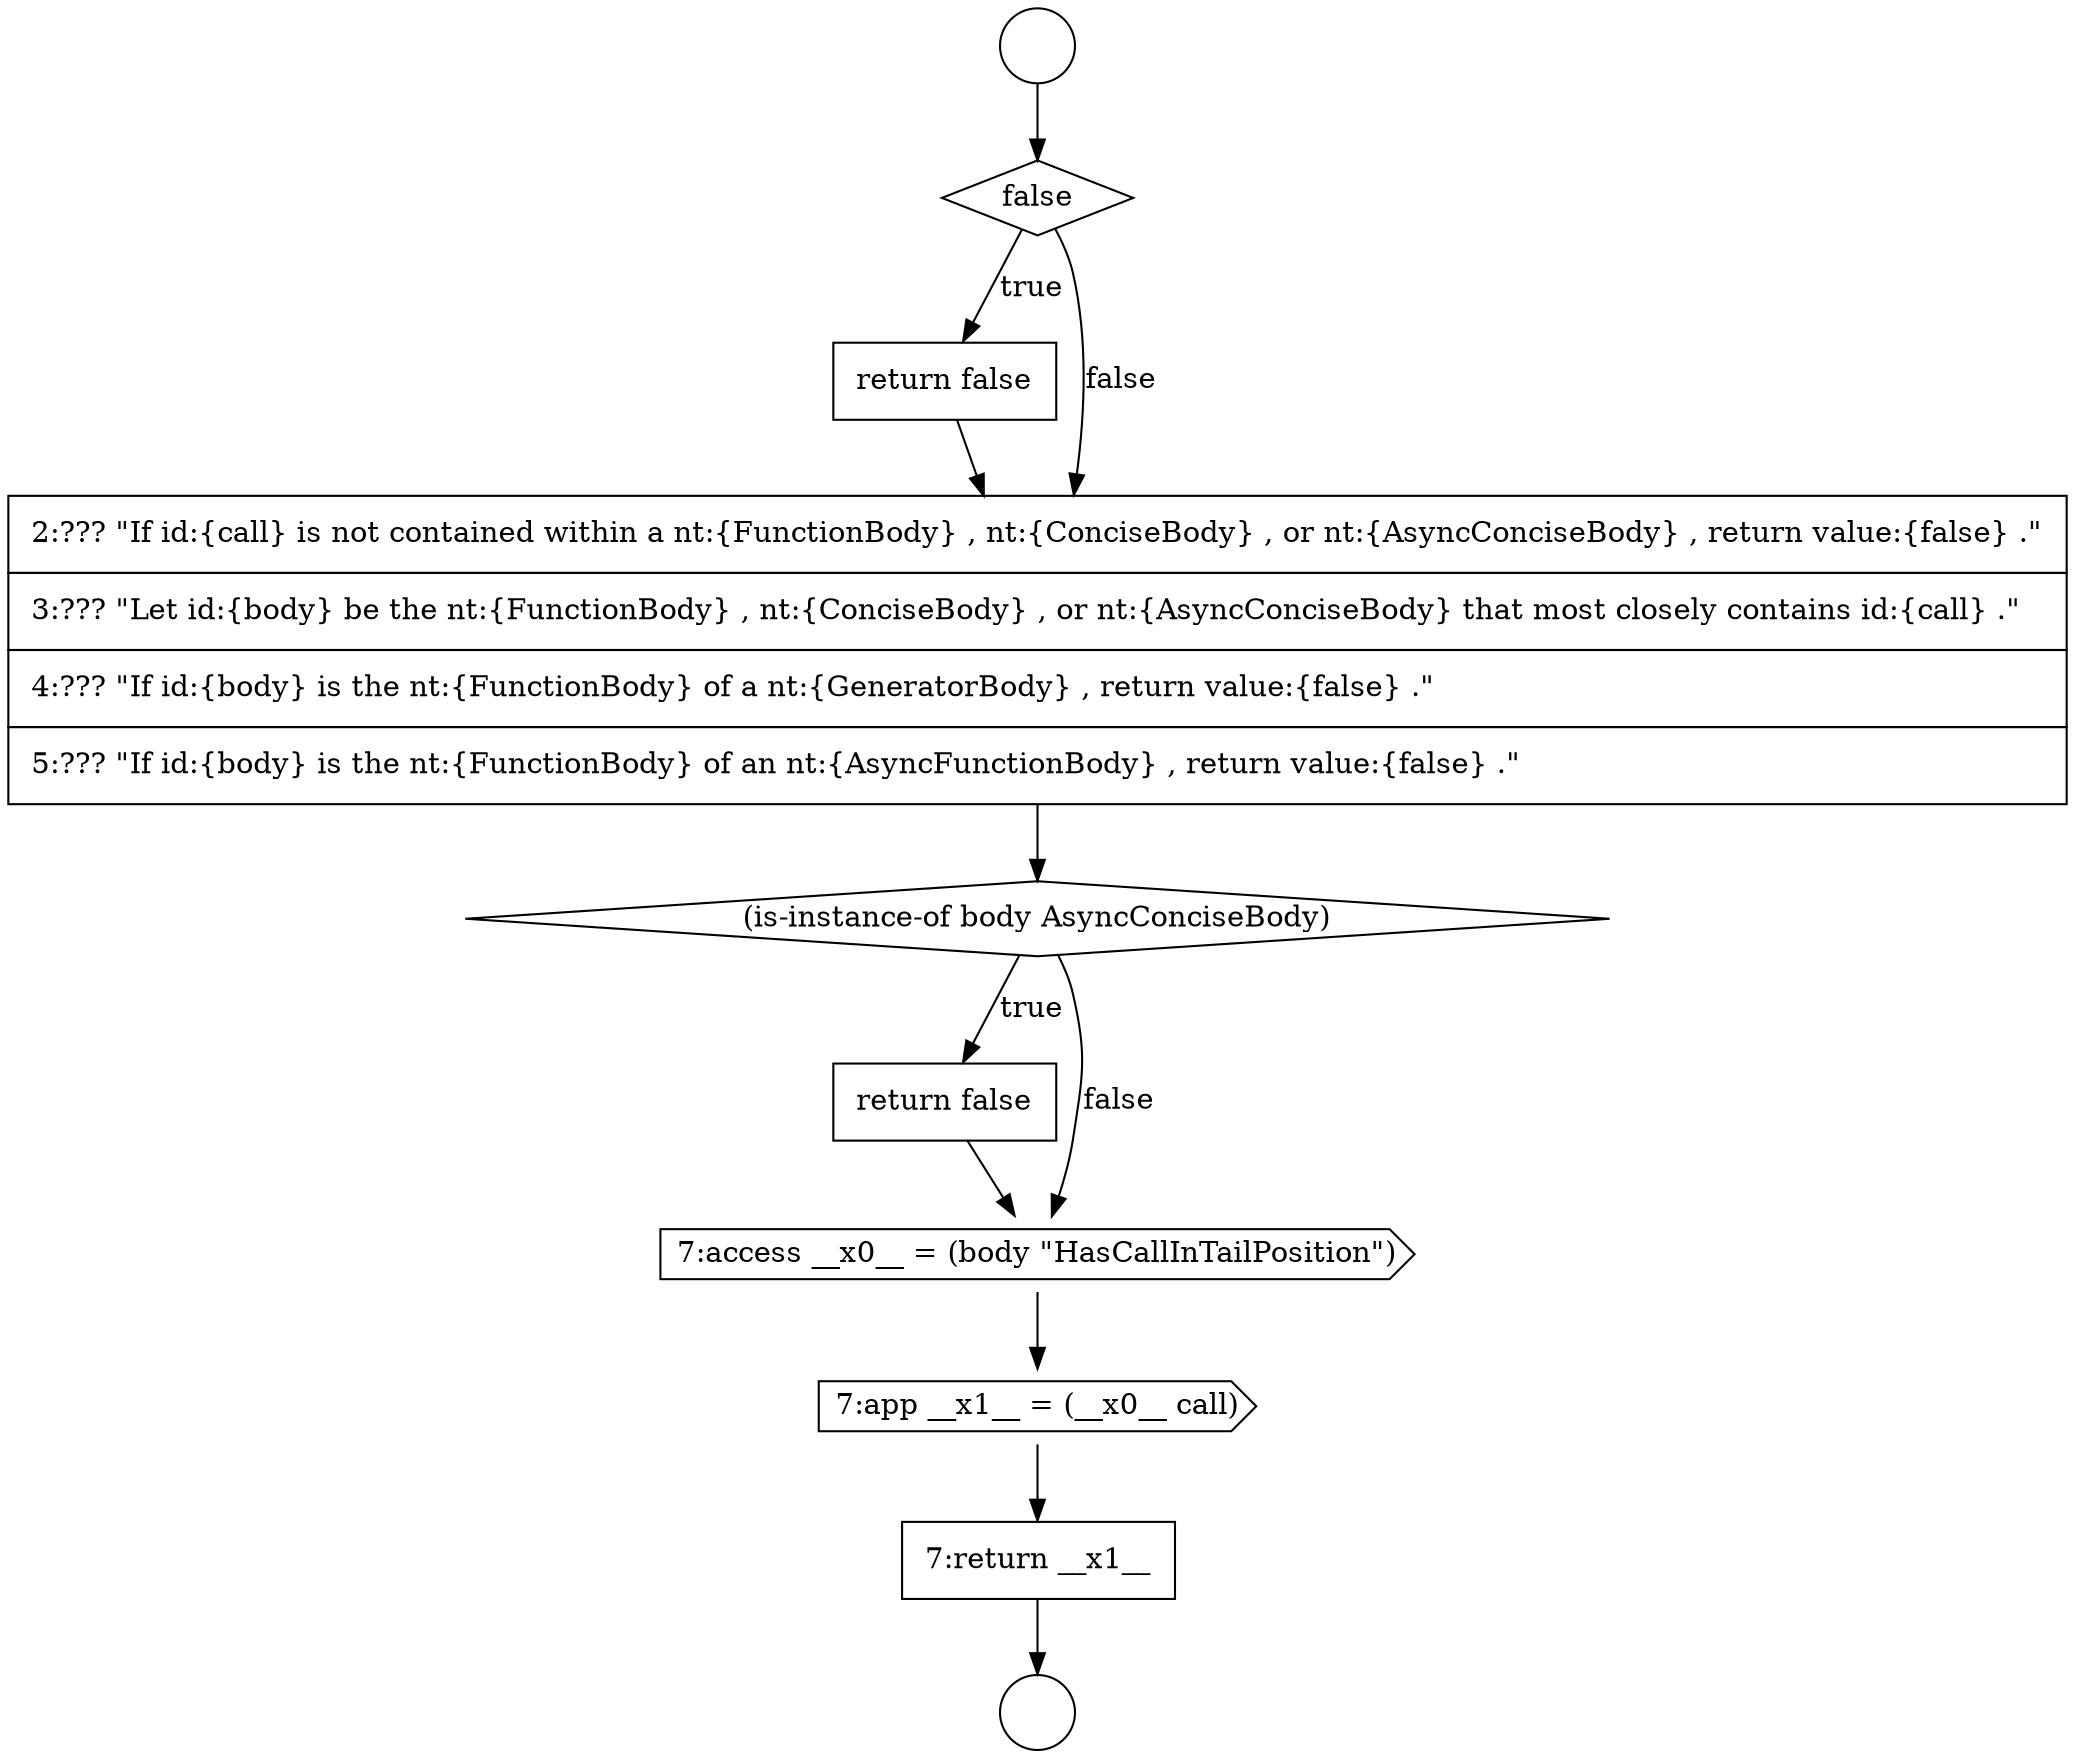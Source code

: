 digraph {
  node9120 [shape=none, margin=0, label=<<font color="black">
    <table border="0" cellborder="1" cellspacing="0" cellpadding="10">
      <tr><td align="left">return false</td></tr>
    </table>
  </font>> color="black" fillcolor="white" style=filled]
  node9123 [shape=none, margin=0, label=<<font color="black">
    <table border="0" cellborder="1" cellspacing="0" cellpadding="10">
      <tr><td align="left">return false</td></tr>
    </table>
  </font>> color="black" fillcolor="white" style=filled]
  node9126 [shape=none, margin=0, label=<<font color="black">
    <table border="0" cellborder="1" cellspacing="0" cellpadding="10">
      <tr><td align="left">7:return __x1__</td></tr>
    </table>
  </font>> color="black" fillcolor="white" style=filled]
  node9117 [shape=circle label=" " color="black" fillcolor="white" style=filled]
  node9122 [shape=diamond, label=<<font color="black">(is-instance-of body AsyncConciseBody)</font>> color="black" fillcolor="white" style=filled]
  node9125 [shape=cds, label=<<font color="black">7:app __x1__ = (__x0__ call)</font>> color="black" fillcolor="white" style=filled]
  node9118 [shape=circle label=" " color="black" fillcolor="white" style=filled]
  node9121 [shape=none, margin=0, label=<<font color="black">
    <table border="0" cellborder="1" cellspacing="0" cellpadding="10">
      <tr><td align="left">2:??? &quot;If id:{call} is not contained within a nt:{FunctionBody} , nt:{ConciseBody} , or nt:{AsyncConciseBody} , return value:{false} .&quot;</td></tr>
      <tr><td align="left">3:??? &quot;Let id:{body} be the nt:{FunctionBody} , nt:{ConciseBody} , or nt:{AsyncConciseBody} that most closely contains id:{call} .&quot;</td></tr>
      <tr><td align="left">4:??? &quot;If id:{body} is the nt:{FunctionBody} of a nt:{GeneratorBody} , return value:{false} .&quot;</td></tr>
      <tr><td align="left">5:??? &quot;If id:{body} is the nt:{FunctionBody} of an nt:{AsyncFunctionBody} , return value:{false} .&quot;</td></tr>
    </table>
  </font>> color="black" fillcolor="white" style=filled]
  node9119 [shape=diamond, label=<<font color="black">false</font>> color="black" fillcolor="white" style=filled]
  node9124 [shape=cds, label=<<font color="black">7:access __x0__ = (body &quot;HasCallInTailPosition&quot;)</font>> color="black" fillcolor="white" style=filled]
  node9119 -> node9120 [label=<<font color="black">true</font>> color="black"]
  node9119 -> node9121 [label=<<font color="black">false</font>> color="black"]
  node9120 -> node9121 [ color="black"]
  node9124 -> node9125 [ color="black"]
  node9121 -> node9122 [ color="black"]
  node9123 -> node9124 [ color="black"]
  node9125 -> node9126 [ color="black"]
  node9117 -> node9119 [ color="black"]
  node9126 -> node9118 [ color="black"]
  node9122 -> node9123 [label=<<font color="black">true</font>> color="black"]
  node9122 -> node9124 [label=<<font color="black">false</font>> color="black"]
}
